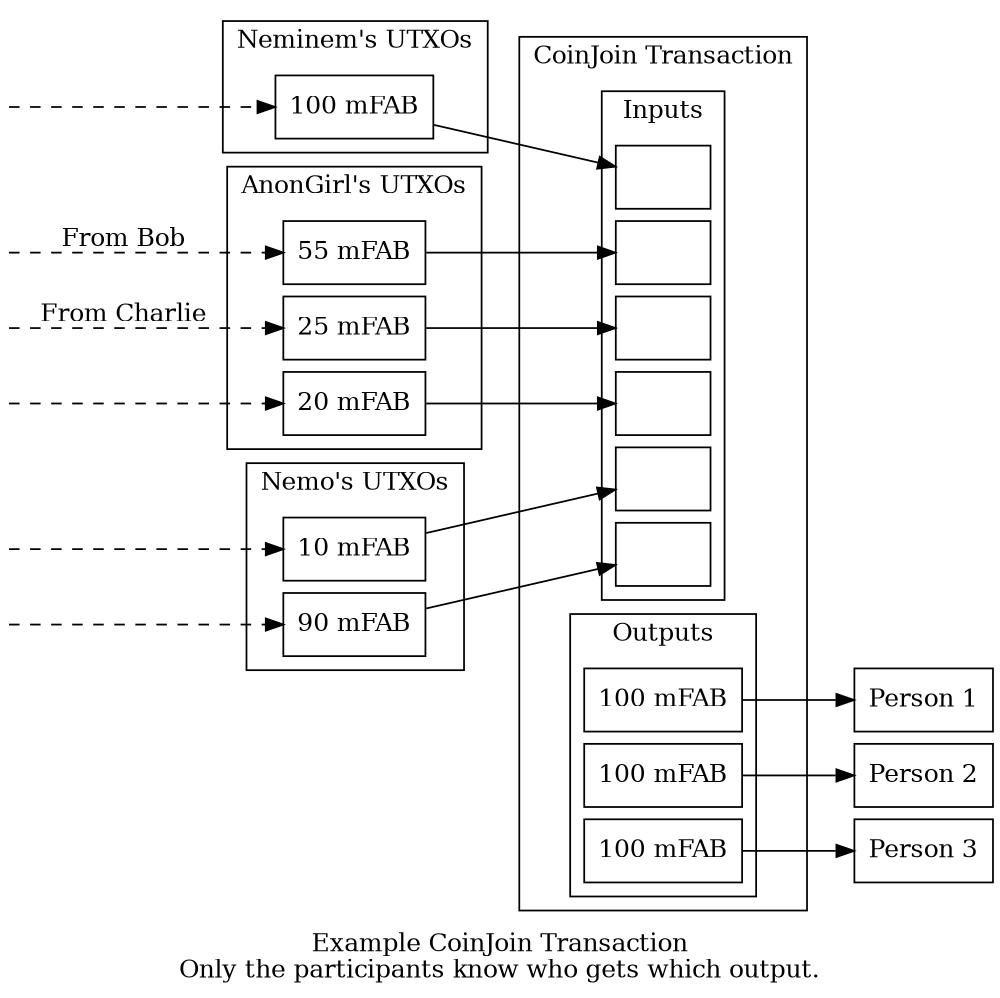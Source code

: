 digraph paymentchannel {
size=6.66;
rankdir=LR;
//splines = false;
nodesep = 0.1;

edge [ minlen = 1.33 ];
node [ shape = box ];




subgraph cluster_nemo {
    label = "Nemo's UTXOs"

    nemo_out1 [ label = "10 mFAB" ];
    nemo_out2 [ label = "90 mFAB" ];
}


subgraph cluster_neminem {
    label = "Neminem's UTXOs"

    neminem_out1 [ label = "100 mFAB" ];

}

subgraph cluster_alice {
    label = "AnonGirl's UTXOs"

    alice_out1 [ label = "55 mFAB" ];
    alice_out2 [ label = "25 mFAB" ];
    alice_out3 [ label = "20 mFAB" ];

}

subgraph prevouts {
    node [ style = invis, label="", width=0, height=0 ]

    prevout3;
    prevout4;
    prevout5;
    prevout0;
    prevout1;
    prevout2;

}

subgraph cluster_coinjoin {
    label = "CoinJoin Transaction"

    subgraph cluster_inputs {
        label = "Inputs"
        node [ label = "" ]
        nemo_in1;
        nemo_in2;
        neminem_in1;
        alice_in1;
        alice_in2;
        alice_in3;
    }

    subgraph cluster_outputs {
        label = "Outputs"
        node [ label = "100 mFAB" ];
        out1;
        out2;
        out3;
    }
}

utxo1 [ label = "Person 1" ];
utxo2 [ label = "Person 2" ];
utxo3 [ label = "Person 3" ];

// prevouts

prevout0 -> alice_out1 [ style = dashed, label = "From Bob" ];
prevout1 -> alice_out2 [ style = dashed, label = "From Charlie" ];
prevout2 -> alice_out3 [ style = dashed ];
prevout3 -> nemo_out1 [ style = dashed ];
prevout4 -> nemo_out2 [ style = dashed ];
prevout5 -> neminem_out1 [ style = dashed ];

alice_out1 -> alice_in1;
alice_out2 -> alice_in2;
alice_out3 -> alice_in3;
nemo_out1 -> nemo_in1;
nemo_out2 -> nemo_in2;
neminem_out1 -> neminem_in1;


out1 -> utxo1;
out2 -> utxo2;
out3 -> utxo3;


label = "Example CoinJoin Transaction\nOnly the participants know who gets which output."
}
